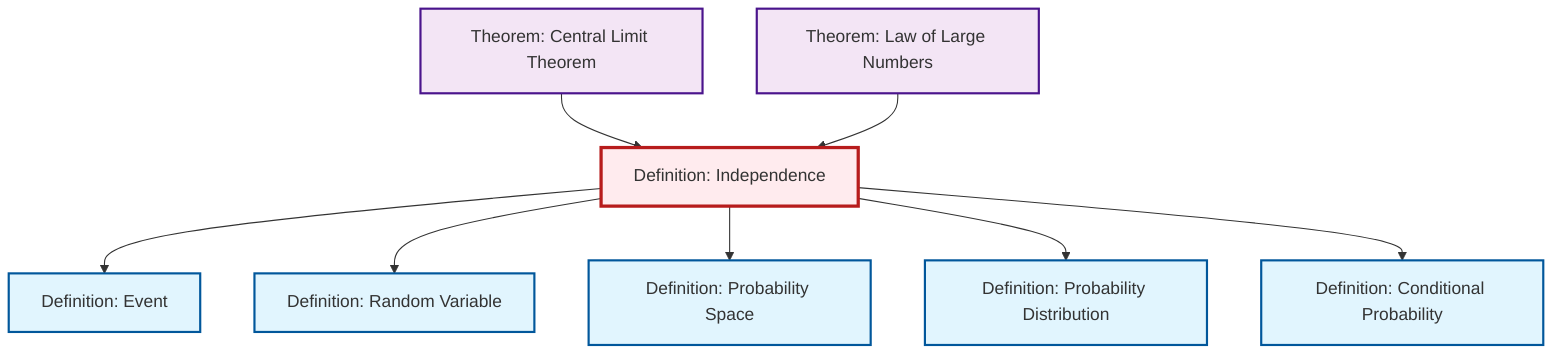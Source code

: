 graph TD
    classDef definition fill:#e1f5fe,stroke:#01579b,stroke-width:2px
    classDef theorem fill:#f3e5f5,stroke:#4a148c,stroke-width:2px
    classDef axiom fill:#fff3e0,stroke:#e65100,stroke-width:2px
    classDef example fill:#e8f5e9,stroke:#1b5e20,stroke-width:2px
    classDef current fill:#ffebee,stroke:#b71c1c,stroke-width:3px
    def-independence["Definition: Independence"]:::definition
    def-conditional-probability["Definition: Conditional Probability"]:::definition
    def-event["Definition: Event"]:::definition
    def-probability-space["Definition: Probability Space"]:::definition
    thm-central-limit["Theorem: Central Limit Theorem"]:::theorem
    def-probability-distribution["Definition: Probability Distribution"]:::definition
    thm-law-of-large-numbers["Theorem: Law of Large Numbers"]:::theorem
    def-random-variable["Definition: Random Variable"]:::definition
    def-independence --> def-event
    def-independence --> def-random-variable
    def-independence --> def-probability-space
    thm-central-limit --> def-independence
    thm-law-of-large-numbers --> def-independence
    def-independence --> def-probability-distribution
    def-independence --> def-conditional-probability
    class def-independence current